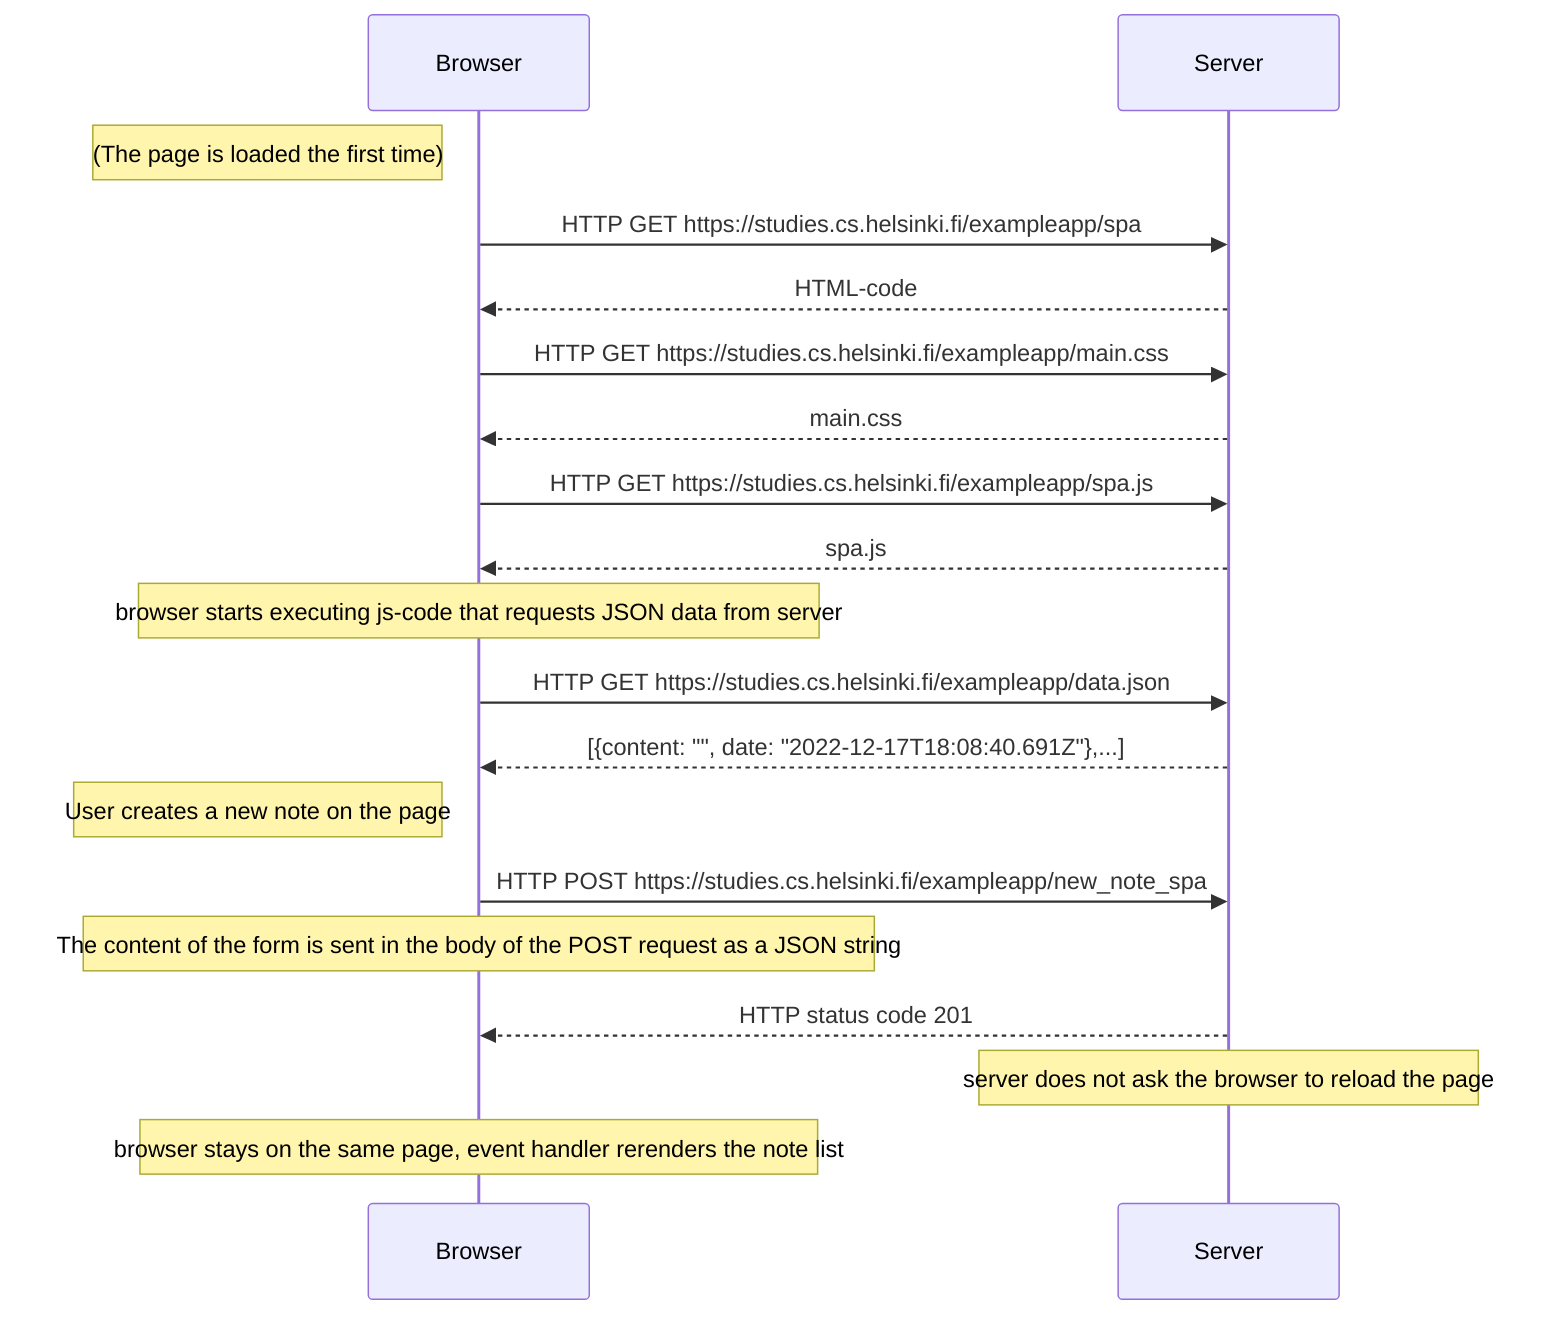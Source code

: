 sequenceDiagram
Note left of Browser: (The page is loaded the first time)
Browser->>Server: HTTP GET https://studies.cs.helsinki.fi/exampleapp/spa
Server-->> Browser: HTML-code
Browser->>Server: HTTP GET https://studies.cs.helsinki.fi/exampleapp/main.css
Server-->> Browser: main.css
Browser->>Server: HTTP GET https://studies.cs.helsinki.fi/exampleapp/spa.js
Server-->> Browser: spa.js
Note over Browser: browser starts executing js-code that requests JSON data from server
Browser->>Server: HTTP GET https://studies.cs.helsinki.fi/exampleapp/data.json
Server-->> Browser: [{content: "", date: "2022-12-17T18:08:40.691Z"},...]
Note left of Browser: User creates a new note on the page
Browser->>Server: HTTP POST https://studies.cs.helsinki.fi/exampleapp/new_note_spa
Note over Browser: The content of the form is sent in the body of the POST request as a JSON string
Server-->> Browser: HTTP status code 201
Note over Server: server does not ask the browser to reload the page
Note over Browser: browser stays on the same page, event handler rerenders the note list